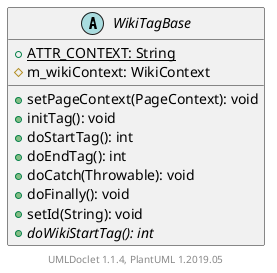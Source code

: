 @startuml

    abstract class WikiTagBase [[WikiTagBase.html]] {
        {static} +ATTR_CONTEXT: String
        #m_wikiContext: WikiContext
        +setPageContext(PageContext): void
        +initTag(): void
        +doStartTag(): int
        +doEndTag(): int
        +doCatch(Throwable): void
        +doFinally(): void
        +setId(String): void
        {abstract} +doWikiStartTag(): int
    }


    center footer UMLDoclet 1.1.4, PlantUML 1.2019.05
@enduml
